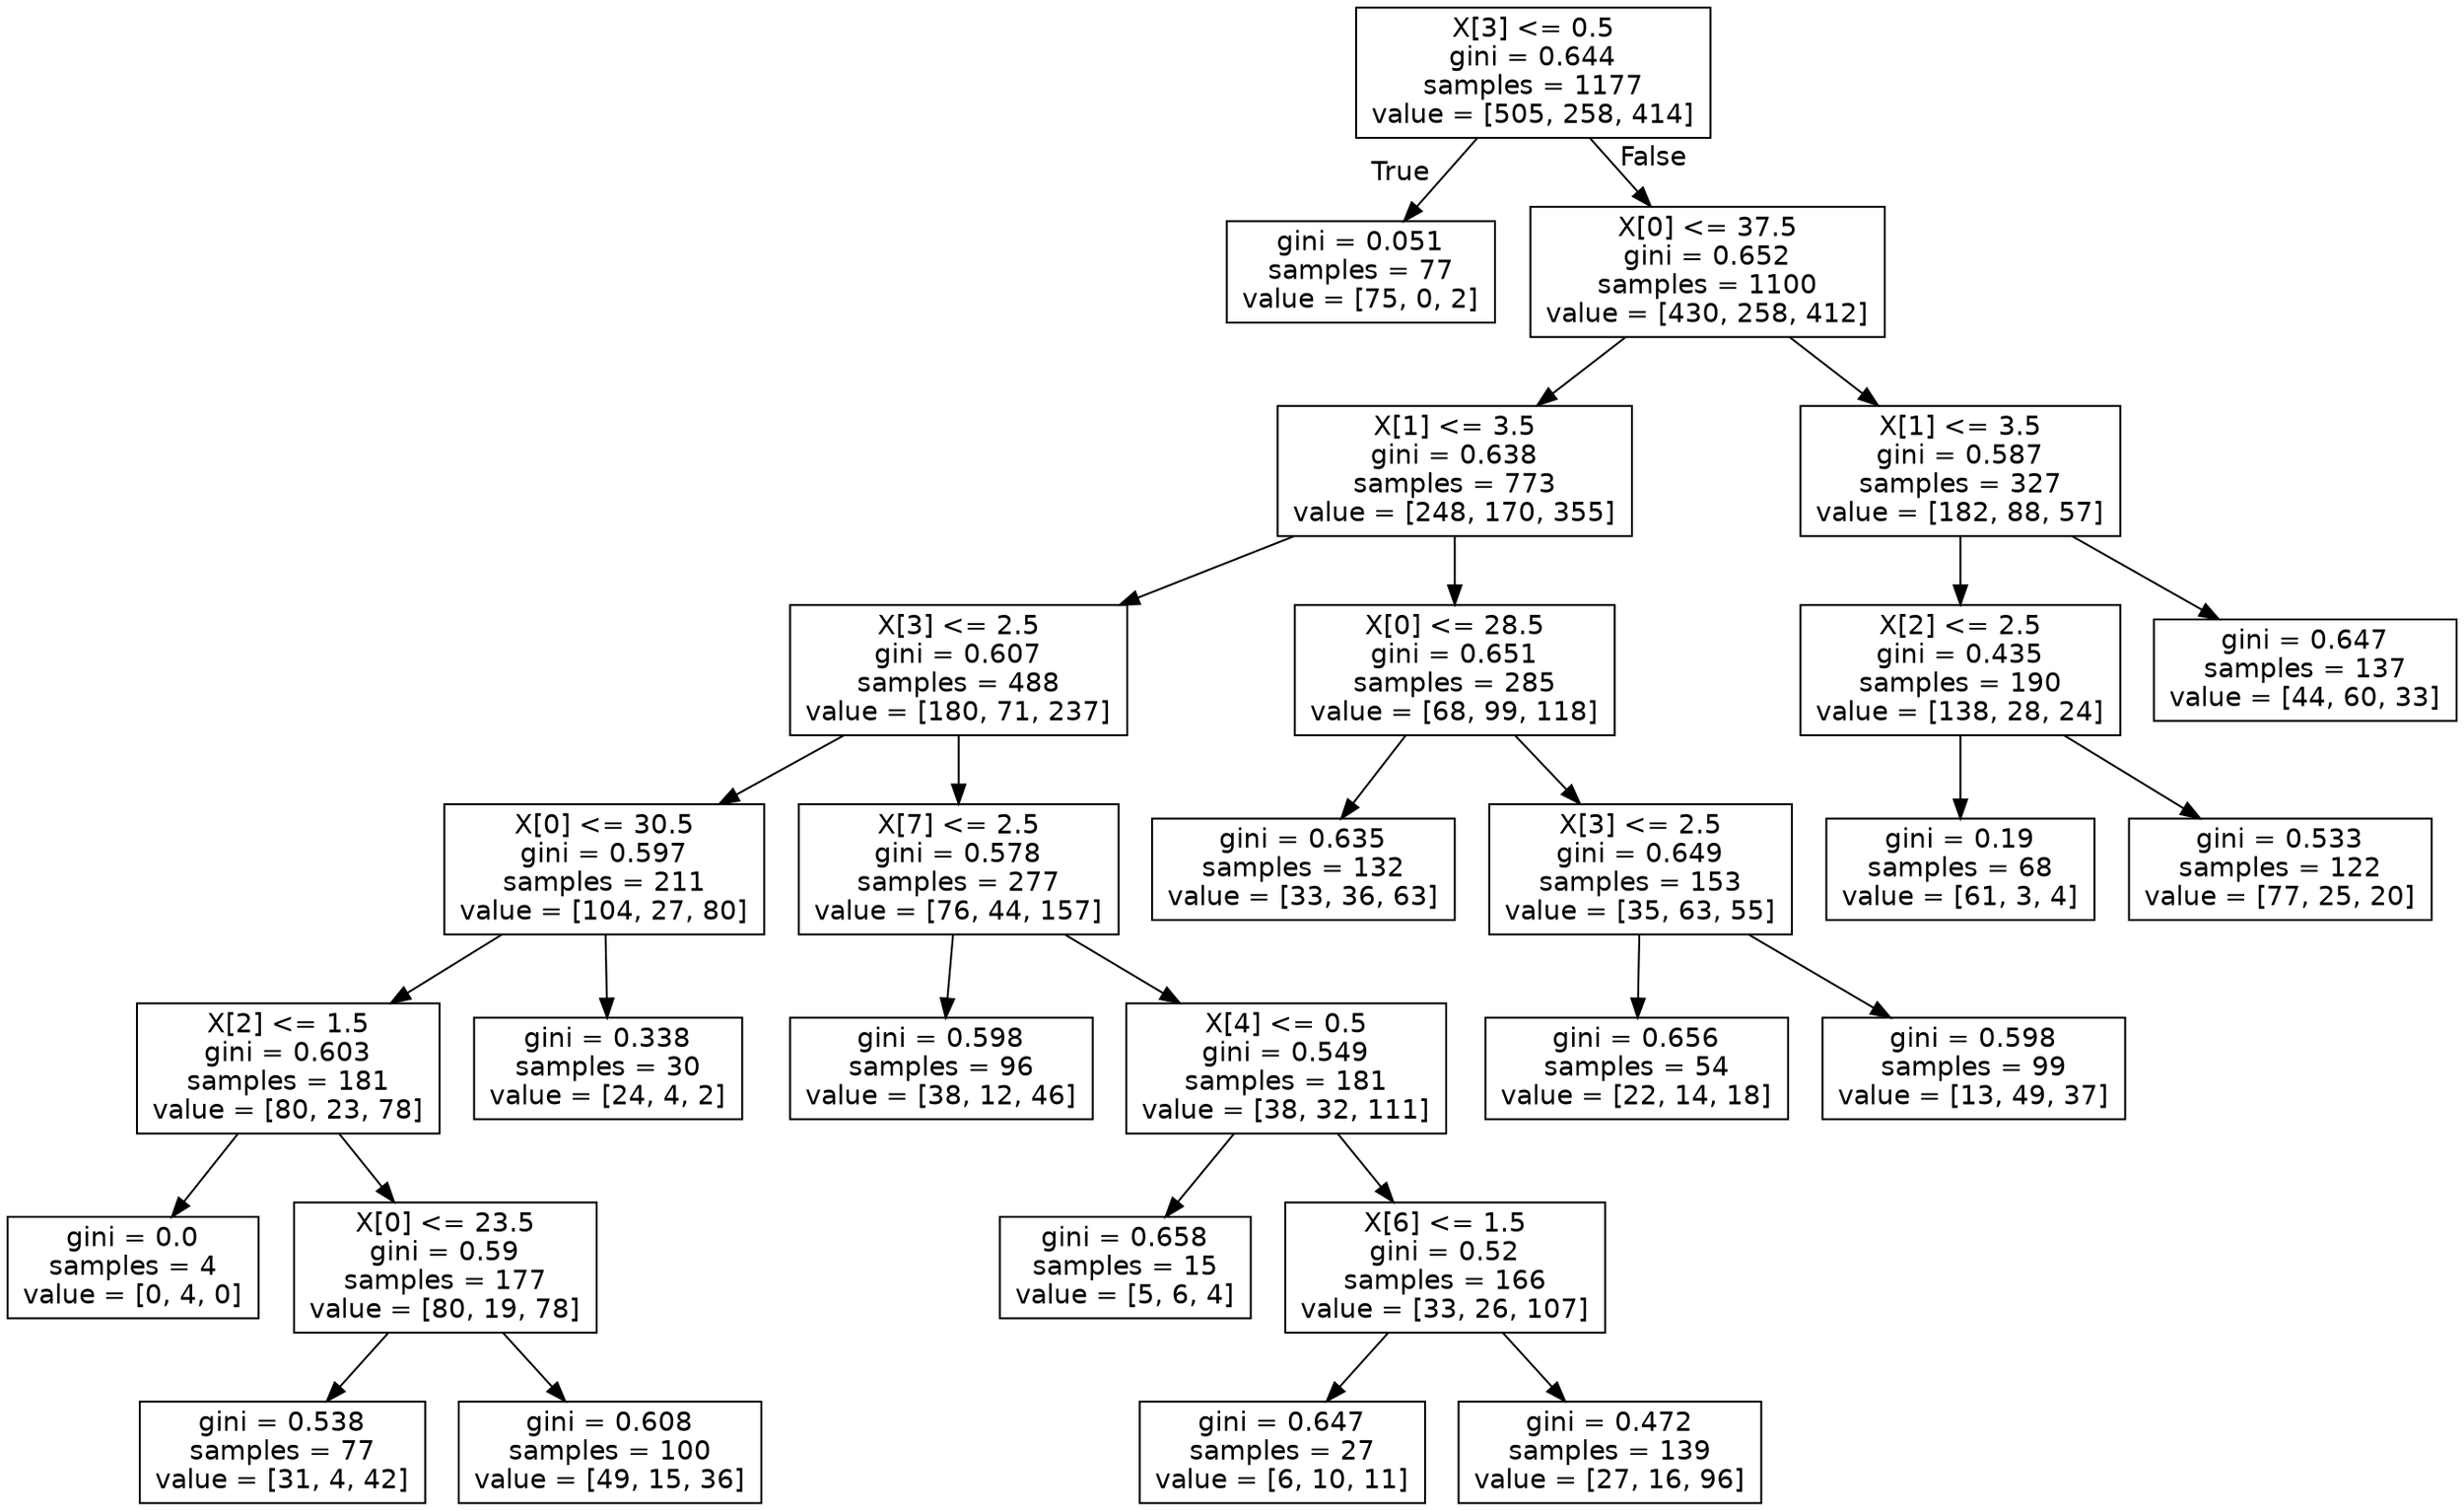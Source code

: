 digraph Tree {
node [shape=box, fontname="helvetica"] ;
edge [fontname="helvetica"] ;
0 [label="X[3] <= 0.5\ngini = 0.644\nsamples = 1177\nvalue = [505, 258, 414]"] ;
1 [label="gini = 0.051\nsamples = 77\nvalue = [75, 0, 2]"] ;
0 -> 1 [labeldistance=2.5, labelangle=45, headlabel="True"] ;
2 [label="X[0] <= 37.5\ngini = 0.652\nsamples = 1100\nvalue = [430, 258, 412]"] ;
0 -> 2 [labeldistance=2.5, labelangle=-45, headlabel="False"] ;
3 [label="X[1] <= 3.5\ngini = 0.638\nsamples = 773\nvalue = [248, 170, 355]"] ;
2 -> 3 ;
4 [label="X[3] <= 2.5\ngini = 0.607\nsamples = 488\nvalue = [180, 71, 237]"] ;
3 -> 4 ;
5 [label="X[0] <= 30.5\ngini = 0.597\nsamples = 211\nvalue = [104, 27, 80]"] ;
4 -> 5 ;
6 [label="X[2] <= 1.5\ngini = 0.603\nsamples = 181\nvalue = [80, 23, 78]"] ;
5 -> 6 ;
7 [label="gini = 0.0\nsamples = 4\nvalue = [0, 4, 0]"] ;
6 -> 7 ;
8 [label="X[0] <= 23.5\ngini = 0.59\nsamples = 177\nvalue = [80, 19, 78]"] ;
6 -> 8 ;
9 [label="gini = 0.538\nsamples = 77\nvalue = [31, 4, 42]"] ;
8 -> 9 ;
10 [label="gini = 0.608\nsamples = 100\nvalue = [49, 15, 36]"] ;
8 -> 10 ;
11 [label="gini = 0.338\nsamples = 30\nvalue = [24, 4, 2]"] ;
5 -> 11 ;
12 [label="X[7] <= 2.5\ngini = 0.578\nsamples = 277\nvalue = [76, 44, 157]"] ;
4 -> 12 ;
13 [label="gini = 0.598\nsamples = 96\nvalue = [38, 12, 46]"] ;
12 -> 13 ;
14 [label="X[4] <= 0.5\ngini = 0.549\nsamples = 181\nvalue = [38, 32, 111]"] ;
12 -> 14 ;
15 [label="gini = 0.658\nsamples = 15\nvalue = [5, 6, 4]"] ;
14 -> 15 ;
16 [label="X[6] <= 1.5\ngini = 0.52\nsamples = 166\nvalue = [33, 26, 107]"] ;
14 -> 16 ;
17 [label="gini = 0.647\nsamples = 27\nvalue = [6, 10, 11]"] ;
16 -> 17 ;
18 [label="gini = 0.472\nsamples = 139\nvalue = [27, 16, 96]"] ;
16 -> 18 ;
19 [label="X[0] <= 28.5\ngini = 0.651\nsamples = 285\nvalue = [68, 99, 118]"] ;
3 -> 19 ;
20 [label="gini = 0.635\nsamples = 132\nvalue = [33, 36, 63]"] ;
19 -> 20 ;
21 [label="X[3] <= 2.5\ngini = 0.649\nsamples = 153\nvalue = [35, 63, 55]"] ;
19 -> 21 ;
22 [label="gini = 0.656\nsamples = 54\nvalue = [22, 14, 18]"] ;
21 -> 22 ;
23 [label="gini = 0.598\nsamples = 99\nvalue = [13, 49, 37]"] ;
21 -> 23 ;
24 [label="X[1] <= 3.5\ngini = 0.587\nsamples = 327\nvalue = [182, 88, 57]"] ;
2 -> 24 ;
25 [label="X[2] <= 2.5\ngini = 0.435\nsamples = 190\nvalue = [138, 28, 24]"] ;
24 -> 25 ;
26 [label="gini = 0.19\nsamples = 68\nvalue = [61, 3, 4]"] ;
25 -> 26 ;
27 [label="gini = 0.533\nsamples = 122\nvalue = [77, 25, 20]"] ;
25 -> 27 ;
28 [label="gini = 0.647\nsamples = 137\nvalue = [44, 60, 33]"] ;
24 -> 28 ;
}